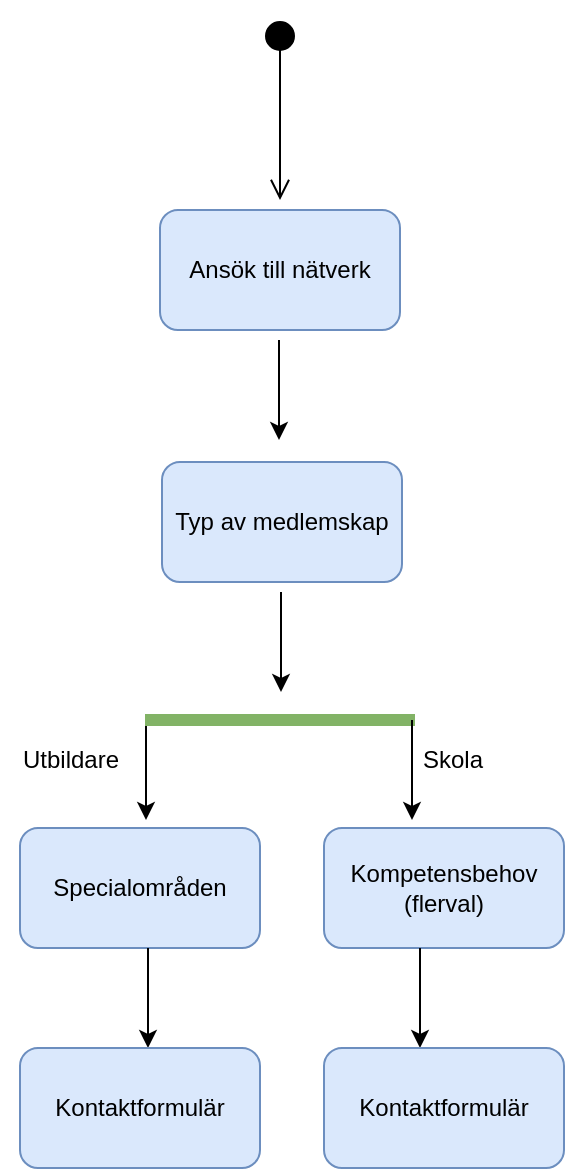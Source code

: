 <mxfile version="21.1.4" type="github">
  <diagram name="Sida-1" id="FdfPEw6Vs_icbINtVnLu">
    <mxGraphModel dx="794" dy="432" grid="1" gridSize="10" guides="1" tooltips="1" connect="1" arrows="1" fold="1" page="1" pageScale="1" pageWidth="827" pageHeight="1169" math="0" shadow="0">
      <root>
        <mxCell id="0" />
        <mxCell id="1" parent="0" />
        <mxCell id="LLQjW-pE6SjPbIe9xY1D-2" value="" style="html=1;verticalAlign=bottom;startArrow=circle;startFill=1;endArrow=open;startSize=6;endSize=8;edgeStyle=elbowEdgeStyle;elbow=vertical;curved=0;rounded=0;" edge="1" parent="1">
          <mxGeometry width="80" relative="1" as="geometry">
            <mxPoint x="360" y="30" as="sourcePoint" />
            <mxPoint x="360" y="120" as="targetPoint" />
          </mxGeometry>
        </mxCell>
        <mxCell id="LLQjW-pE6SjPbIe9xY1D-5" value="Ansök till nätverk" style="rounded=1;whiteSpace=wrap;html=1;fillColor=#dae8fc;strokeColor=#6c8ebf;" vertex="1" parent="1">
          <mxGeometry x="300" y="125" width="120" height="60" as="geometry" />
        </mxCell>
        <mxCell id="LLQjW-pE6SjPbIe9xY1D-6" value="" style="endArrow=classic;html=1;rounded=0;" edge="1" parent="1">
          <mxGeometry width="50" height="50" relative="1" as="geometry">
            <mxPoint x="359.5" y="190" as="sourcePoint" />
            <mxPoint x="359.5" y="240" as="targetPoint" />
            <Array as="points">
              <mxPoint x="359.5" y="200" />
            </Array>
          </mxGeometry>
        </mxCell>
        <mxCell id="LLQjW-pE6SjPbIe9xY1D-7" value="" style="endArrow=classic;html=1;rounded=0;" edge="1" parent="1">
          <mxGeometry width="50" height="50" relative="1" as="geometry">
            <mxPoint x="293" y="380" as="sourcePoint" />
            <mxPoint x="293" y="430" as="targetPoint" />
            <Array as="points">
              <mxPoint x="293" y="390" />
            </Array>
          </mxGeometry>
        </mxCell>
        <mxCell id="LLQjW-pE6SjPbIe9xY1D-9" value="" style="endArrow=none;html=1;rounded=0;strokeWidth=6;fillColor=#d5e8d4;strokeColor=#82b366;" edge="1" parent="1">
          <mxGeometry width="50" height="50" relative="1" as="geometry">
            <mxPoint x="292.5" y="380" as="sourcePoint" />
            <mxPoint x="427.5" y="380" as="targetPoint" />
          </mxGeometry>
        </mxCell>
        <mxCell id="LLQjW-pE6SjPbIe9xY1D-10" value="" style="endArrow=classic;html=1;rounded=0;" edge="1" parent="1">
          <mxGeometry width="50" height="50" relative="1" as="geometry">
            <mxPoint x="426" y="380" as="sourcePoint" />
            <mxPoint x="426" y="430" as="targetPoint" />
            <Array as="points">
              <mxPoint x="426" y="390" />
            </Array>
          </mxGeometry>
        </mxCell>
        <mxCell id="LLQjW-pE6SjPbIe9xY1D-15" value="Specialområden" style="rounded=1;whiteSpace=wrap;html=1;fillColor=#dae8fc;strokeColor=#6c8ebf;" vertex="1" parent="1">
          <mxGeometry x="230" y="434" width="120" height="60" as="geometry" />
        </mxCell>
        <mxCell id="LLQjW-pE6SjPbIe9xY1D-16" value="Kompetensbehov (flerval)" style="rounded=1;whiteSpace=wrap;html=1;fillColor=#dae8fc;strokeColor=#6c8ebf;" vertex="1" parent="1">
          <mxGeometry x="382" y="434" width="120" height="60" as="geometry" />
        </mxCell>
        <mxCell id="LLQjW-pE6SjPbIe9xY1D-17" value="" style="endArrow=classic;html=1;rounded=0;" edge="1" parent="1">
          <mxGeometry width="50" height="50" relative="1" as="geometry">
            <mxPoint x="294" y="494" as="sourcePoint" />
            <mxPoint x="294" y="544" as="targetPoint" />
            <Array as="points">
              <mxPoint x="294" y="504" />
            </Array>
          </mxGeometry>
        </mxCell>
        <mxCell id="LLQjW-pE6SjPbIe9xY1D-18" value="" style="endArrow=classic;html=1;rounded=0;" edge="1" parent="1">
          <mxGeometry width="50" height="50" relative="1" as="geometry">
            <mxPoint x="430" y="494" as="sourcePoint" />
            <mxPoint x="430" y="544" as="targetPoint" />
            <Array as="points">
              <mxPoint x="430" y="504" />
            </Array>
          </mxGeometry>
        </mxCell>
        <mxCell id="LLQjW-pE6SjPbIe9xY1D-19" value="Kontaktformulär" style="rounded=1;whiteSpace=wrap;html=1;fillColor=#dae8fc;strokeColor=#6c8ebf;" vertex="1" parent="1">
          <mxGeometry x="230" y="544" width="120" height="60" as="geometry" />
        </mxCell>
        <mxCell id="LLQjW-pE6SjPbIe9xY1D-20" value="Kontaktformulär" style="rounded=1;whiteSpace=wrap;html=1;fillColor=#dae8fc;strokeColor=#6c8ebf;" vertex="1" parent="1">
          <mxGeometry x="382" y="544" width="120" height="60" as="geometry" />
        </mxCell>
        <mxCell id="LLQjW-pE6SjPbIe9xY1D-21" value="Typ av medlemskap" style="rounded=1;whiteSpace=wrap;html=1;fillColor=#dae8fc;strokeColor=#6c8ebf;" vertex="1" parent="1">
          <mxGeometry x="301" y="251" width="120" height="60" as="geometry" />
        </mxCell>
        <mxCell id="LLQjW-pE6SjPbIe9xY1D-22" value="" style="endArrow=classic;html=1;rounded=0;" edge="1" parent="1">
          <mxGeometry width="50" height="50" relative="1" as="geometry">
            <mxPoint x="360.5" y="316" as="sourcePoint" />
            <mxPoint x="360.5" y="366" as="targetPoint" />
            <Array as="points">
              <mxPoint x="360.5" y="326" />
            </Array>
          </mxGeometry>
        </mxCell>
        <mxCell id="LLQjW-pE6SjPbIe9xY1D-23" value="Utbildare" style="text;html=1;align=center;verticalAlign=middle;resizable=0;points=[];autosize=1;strokeColor=none;fillColor=none;" vertex="1" parent="1">
          <mxGeometry x="220" y="385" width="70" height="30" as="geometry" />
        </mxCell>
        <mxCell id="LLQjW-pE6SjPbIe9xY1D-24" value="Skola" style="text;html=1;align=center;verticalAlign=middle;resizable=0;points=[];autosize=1;strokeColor=none;fillColor=none;" vertex="1" parent="1">
          <mxGeometry x="421" y="385" width="50" height="30" as="geometry" />
        </mxCell>
      </root>
    </mxGraphModel>
  </diagram>
</mxfile>
